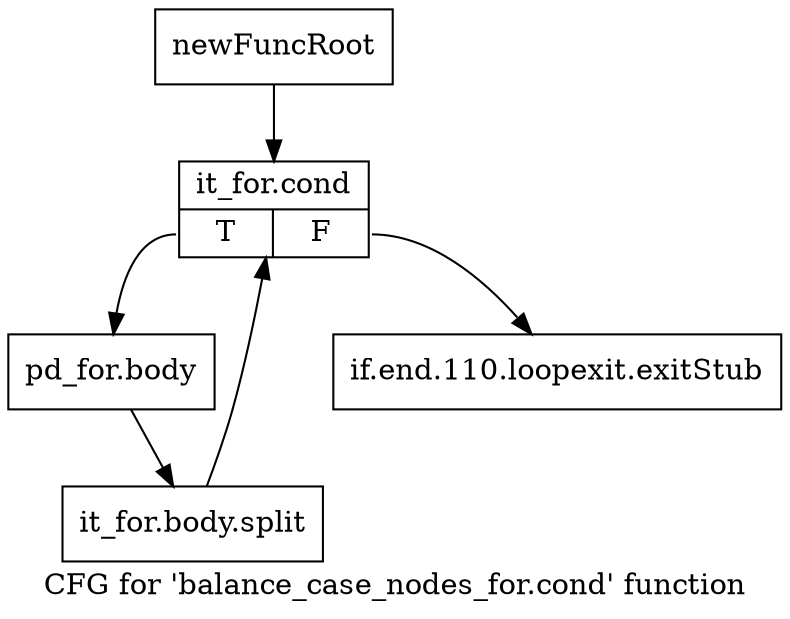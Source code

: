 digraph "CFG for 'balance_case_nodes_for.cond' function" {
	label="CFG for 'balance_case_nodes_for.cond' function";

	Node0xc442c50 [shape=record,label="{newFuncRoot}"];
	Node0xc442c50 -> Node0xc442cf0;
	Node0xc442ca0 [shape=record,label="{if.end.110.loopexit.exitStub}"];
	Node0xc442cf0 [shape=record,label="{it_for.cond|{<s0>T|<s1>F}}"];
	Node0xc442cf0:s0 -> Node0xc442d40;
	Node0xc442cf0:s1 -> Node0xc442ca0;
	Node0xc442d40 [shape=record,label="{pd_for.body}"];
	Node0xc442d40 -> Node0xfc48340;
	Node0xfc48340 [shape=record,label="{it_for.body.split}"];
	Node0xfc48340 -> Node0xc442cf0;
}
